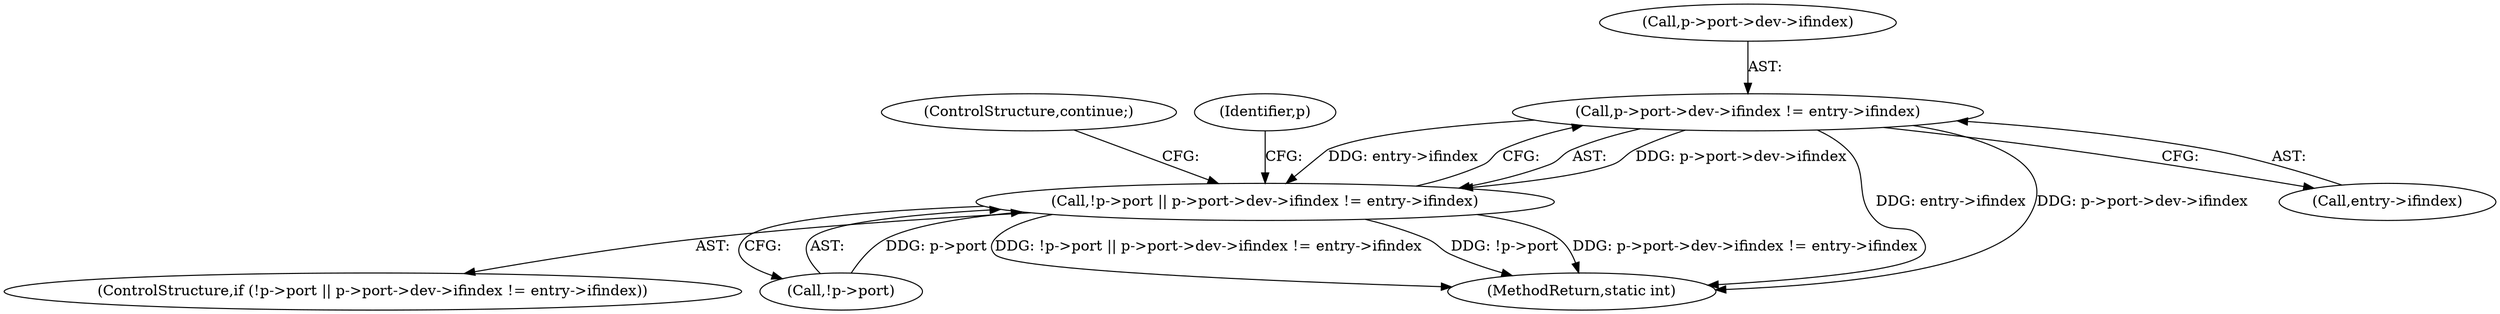digraph "0_linux_c7e8e8a8f7a70b343ca1e0f90a31e35ab2d16de1@pointer" {
"1000229" [label="(Call,p->port->dev->ifindex != entry->ifindex)"];
"1000224" [label="(Call,!p->port || p->port->dev->ifindex != entry->ifindex)"];
"1000224" [label="(Call,!p->port || p->port->dev->ifindex != entry->ifindex)"];
"1000305" [label="(MethodReturn,static int)"];
"1000223" [label="(ControlStructure,if (!p->port || p->port->dev->ifindex != entry->ifindex))"];
"1000240" [label="(ControlStructure,continue;)"];
"1000230" [label="(Call,p->port->dev->ifindex)"];
"1000245" [label="(Identifier,p)"];
"1000237" [label="(Call,entry->ifindex)"];
"1000225" [label="(Call,!p->port)"];
"1000229" [label="(Call,p->port->dev->ifindex != entry->ifindex)"];
"1000229" -> "1000224"  [label="AST: "];
"1000229" -> "1000237"  [label="CFG: "];
"1000230" -> "1000229"  [label="AST: "];
"1000237" -> "1000229"  [label="AST: "];
"1000224" -> "1000229"  [label="CFG: "];
"1000229" -> "1000305"  [label="DDG: entry->ifindex"];
"1000229" -> "1000305"  [label="DDG: p->port->dev->ifindex"];
"1000229" -> "1000224"  [label="DDG: p->port->dev->ifindex"];
"1000229" -> "1000224"  [label="DDG: entry->ifindex"];
"1000224" -> "1000223"  [label="AST: "];
"1000224" -> "1000225"  [label="CFG: "];
"1000225" -> "1000224"  [label="AST: "];
"1000240" -> "1000224"  [label="CFG: "];
"1000245" -> "1000224"  [label="CFG: "];
"1000224" -> "1000305"  [label="DDG: !p->port"];
"1000224" -> "1000305"  [label="DDG: p->port->dev->ifindex != entry->ifindex"];
"1000224" -> "1000305"  [label="DDG: !p->port || p->port->dev->ifindex != entry->ifindex"];
"1000225" -> "1000224"  [label="DDG: p->port"];
}
